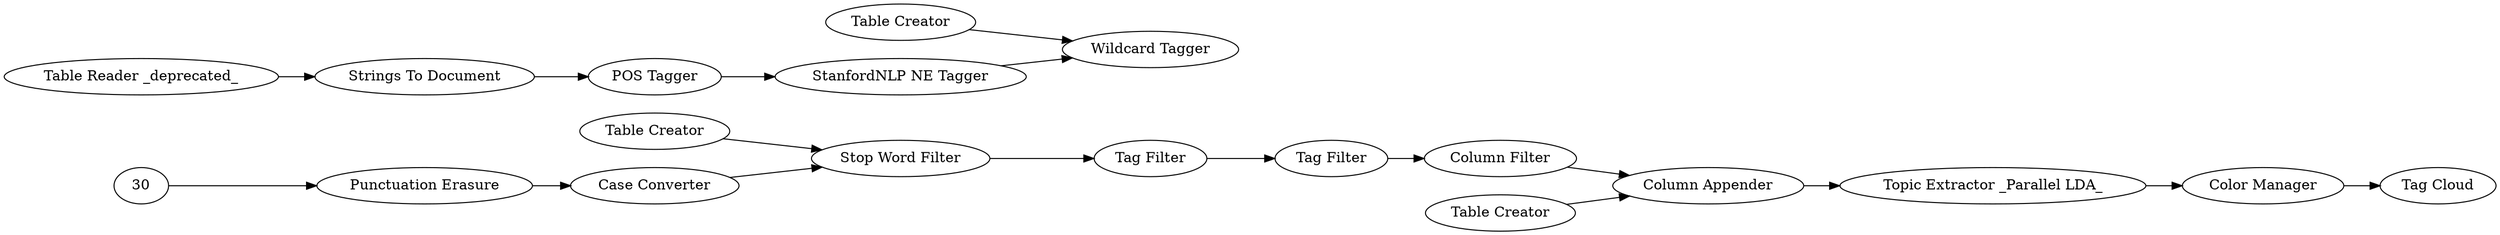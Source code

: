 digraph {
	25 [label="Table Creator"]
	26 [label="Tag Filter"]
	27 [label="Punctuation Erasure"]
	28 [label="Stop Word Filter"]
	29 [label="Case Converter"]
	5 [label="Strings To Document"]
	7 [label="POS Tagger"]
	9 [label="StanfordNLP NE Tagger"]
	10 [label="Wildcard Tagger"]
	11 [label="Table Creator"]
	530 [label="Table Reader _deprecated_"]
	31 [label="Tag Filter"]
	38 [label="Column Filter"]
	39 [label="Table Creator"]
	40 [label="Column Appender"]
	58 [label="Topic Extractor _Parallel LDA_"]
	59 [label="Color Manager"]
	60 [label="Tag Cloud"]
	5 -> 7
	7 -> 9
	9 -> 10
	11 -> 10
	530 -> 5
	25 -> 28
	26 -> 31
	27 -> 29
	28 -> 26
	29 -> 28
	30 -> 27
	31 -> 38
	38 -> 40
	39 -> 40
	40 -> 58
	58 -> 59
	59 -> 60
	rankdir=LR
}
